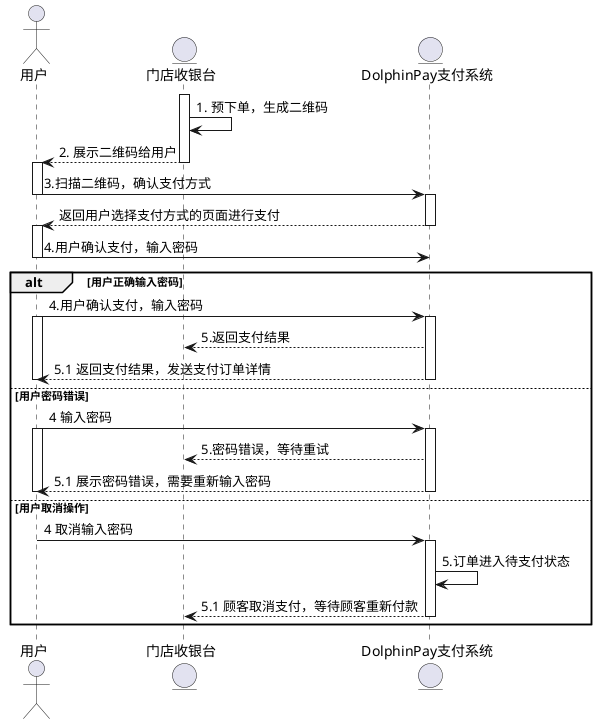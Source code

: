 @startuml
actor       用户          as USER
entity      门店收银台       as CHECKOUT
entity      DolphinPay支付系统       as PAY

activate CHECKOUT
CHECKOUT -> CHECKOUT: 1. 预下单，生成二维码
CHECKOUT --> USER: 2. 展示二维码给用户
deactivate CHECKOUT
activate USER
USER -> PAY: 3.扫描二维码，确认支付方式
deactivate USER
activate PAY
PAY --> USER: 返回用户选择支付方式的页面进行支付
deactivate PAY
activate USER
USER -> PAY: 4.用户确认支付，输入密码
deactivate USER
alt 用户正确输入密码
    USER -> PAY: 4.用户确认支付，输入密码
    activate USER
    activate PAY
    PAY --> CHECKOUT: 5.返回支付结果
    PAY --> USER: 5.1 返回支付结果，发送支付订单详情
    deactivate PAY
    deactivate USER
else 用户密码错误
    USER -> PAY: 4 输入密码
    activate USER
    activate PAY
    PAY --> CHECKOUT: 5.密码错误，等待重试
    PAY --> USER: 5.1 展示密码错误，需要重新输入密码
    deactivate PAY
    deactivate USER
else 用户取消操作
    USER -> PAY: 4 取消输入密码
    activate PAY
    PAY -> PAY: 5.订单进入待支付状态
    PAY --> CHECKOUT: 5.1 顾客取消支付，等待顾客重新付款
    deactivate PAY
end
@enduml